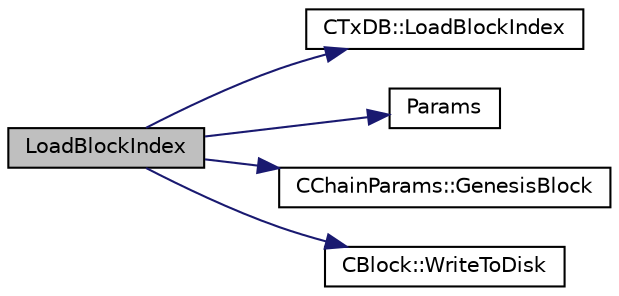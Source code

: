 digraph "LoadBlockIndex"
{
  edge [fontname="Helvetica",fontsize="10",labelfontname="Helvetica",labelfontsize="10"];
  node [fontname="Helvetica",fontsize="10",shape=record];
  rankdir="LR";
  Node305 [label="LoadBlockIndex",height=0.2,width=0.4,color="black", fillcolor="grey75", style="filled", fontcolor="black"];
  Node305 -> Node306 [color="midnightblue",fontsize="10",style="solid",fontname="Helvetica"];
  Node306 [label="CTxDB::LoadBlockIndex",height=0.2,width=0.4,color="black", fillcolor="white", style="filled",URL="$d9/d8d/class_c_tx_d_b.html#abcb9df0821d996f811f6604b452a26a0"];
  Node305 -> Node307 [color="midnightblue",fontsize="10",style="solid",fontname="Helvetica"];
  Node307 [label="Params",height=0.2,width=0.4,color="black", fillcolor="white", style="filled",URL="$df/dbf/chainparams_8cpp.html#ace5c5b706d71a324a417dd2db394fd4a",tooltip="Return the currently selected parameters. "];
  Node305 -> Node308 [color="midnightblue",fontsize="10",style="solid",fontname="Helvetica"];
  Node308 [label="CChainParams::GenesisBlock",height=0.2,width=0.4,color="black", fillcolor="white", style="filled",URL="$d1/d4f/class_c_chain_params.html#abee677792d8f64e9dc766738ca0fbb55"];
  Node305 -> Node309 [color="midnightblue",fontsize="10",style="solid",fontname="Helvetica"];
  Node309 [label="CBlock::WriteToDisk",height=0.2,width=0.4,color="black", fillcolor="white", style="filled",URL="$d3/d51/class_c_block.html#a606df2cab7dc67e5dd11b157d288cf2b"];
}
